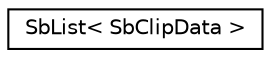 digraph "Graphical Class Hierarchy"
{
 // LATEX_PDF_SIZE
  edge [fontname="Helvetica",fontsize="10",labelfontname="Helvetica",labelfontsize="10"];
  node [fontname="Helvetica",fontsize="10",shape=record];
  rankdir="LR";
  Node0 [label="SbList\< SbClipData \>",height=0.2,width=0.4,color="black", fillcolor="white", style="filled",URL="$classSbList.html",tooltip=" "];
}
